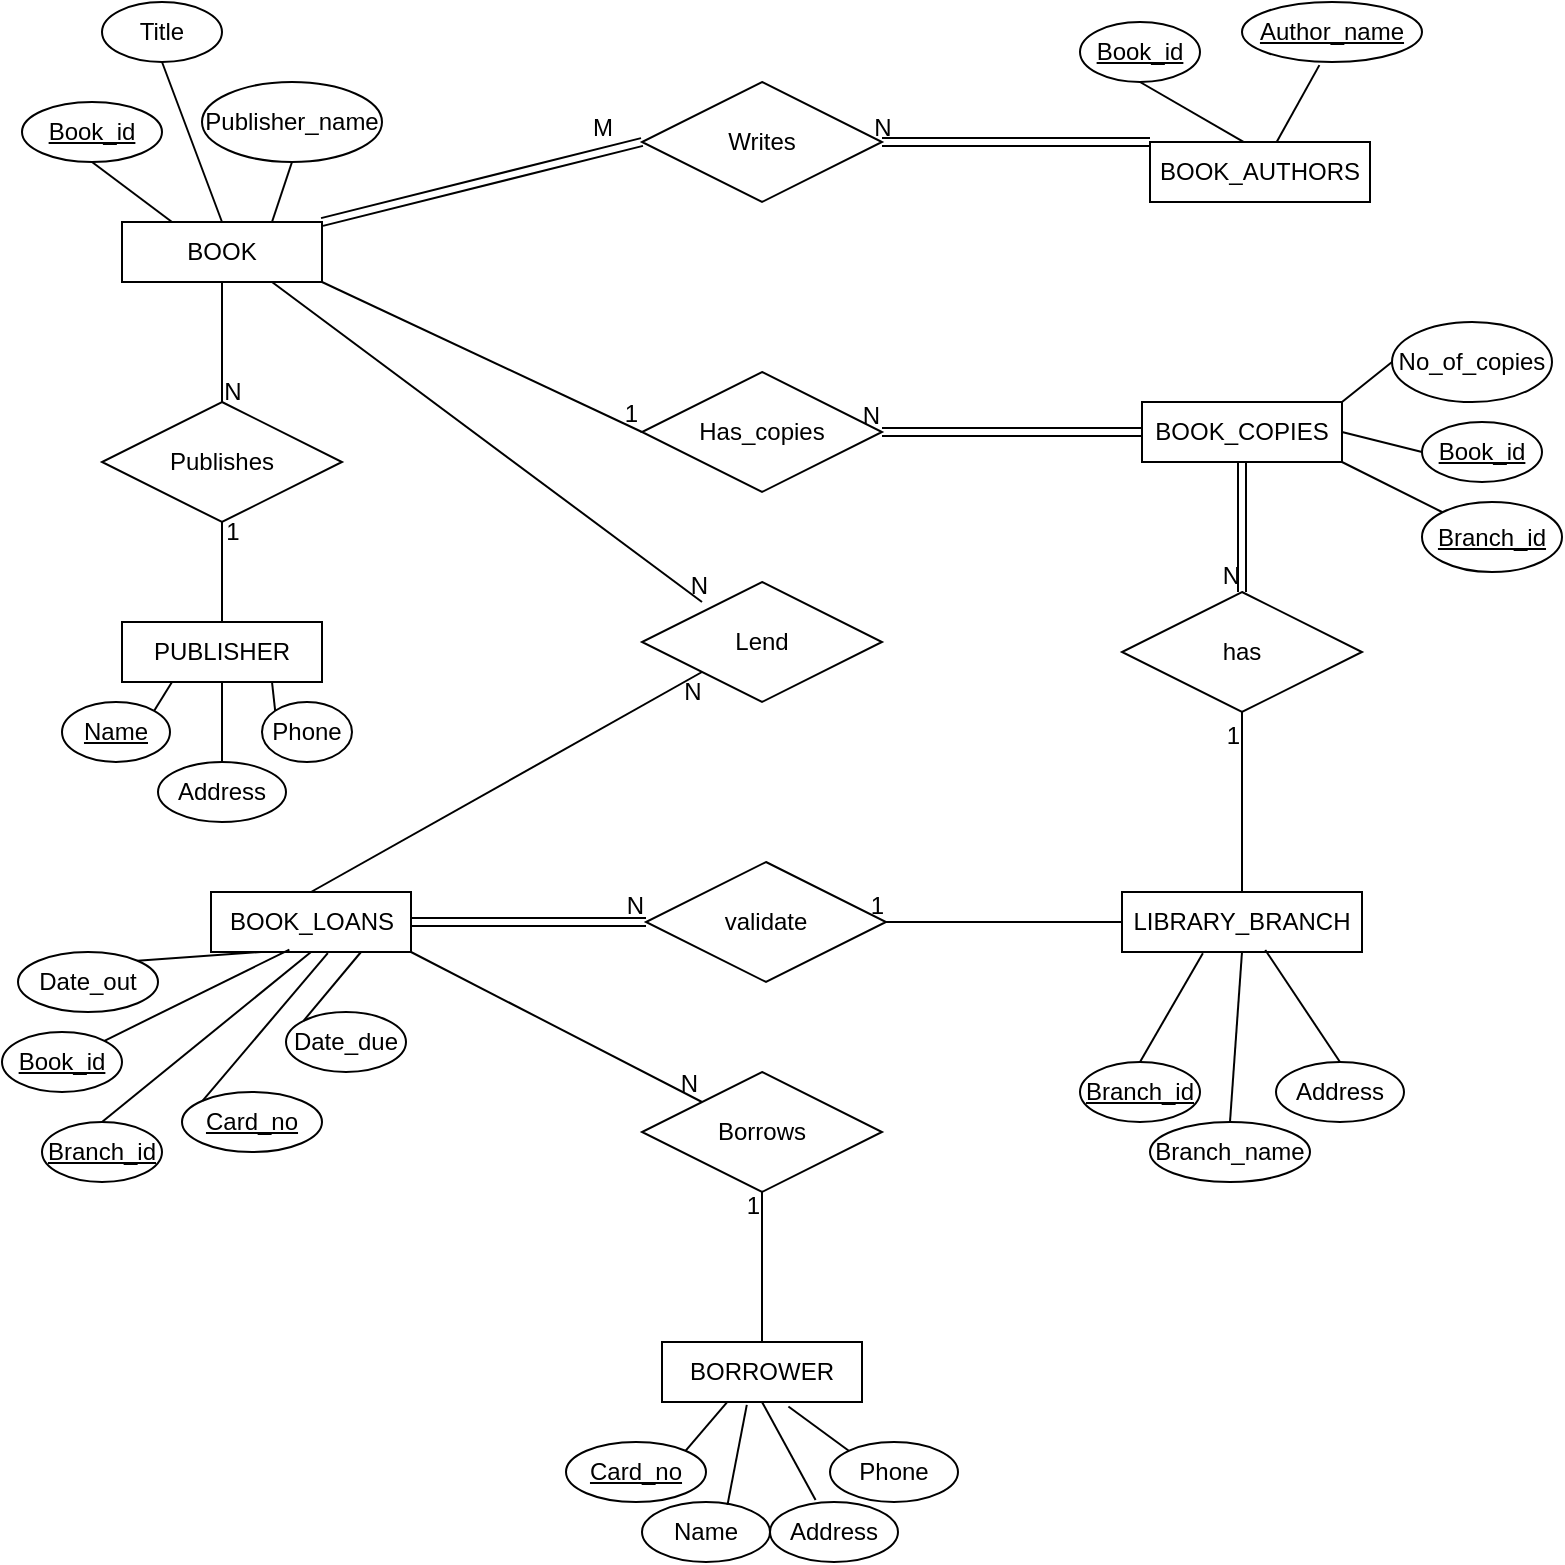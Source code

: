 <mxfile version="21.5.2" type="device">
  <diagram name="Page-1" id="1a2fnoL5thT4ZSJnyI9V">
    <mxGraphModel dx="891" dy="502" grid="1" gridSize="10" guides="1" tooltips="1" connect="1" arrows="1" fold="1" page="1" pageScale="1" pageWidth="827" pageHeight="1169" math="0" shadow="0">
      <root>
        <mxCell id="0" />
        <mxCell id="1" parent="0" />
        <mxCell id="uR-rMQBXa7vIUjxPZx1H-1" value="BOOK" style="whiteSpace=wrap;html=1;align=center;" vertex="1" parent="1">
          <mxGeometry x="80" y="240" width="100" height="30" as="geometry" />
        </mxCell>
        <mxCell id="uR-rMQBXa7vIUjxPZx1H-2" value="Book_id" style="ellipse;whiteSpace=wrap;html=1;align=center;fontStyle=4;" vertex="1" parent="1">
          <mxGeometry x="30" y="180" width="70" height="30" as="geometry" />
        </mxCell>
        <mxCell id="uR-rMQBXa7vIUjxPZx1H-3" value="Title" style="ellipse;whiteSpace=wrap;html=1;align=center;" vertex="1" parent="1">
          <mxGeometry x="70" y="130" width="60" height="30" as="geometry" />
        </mxCell>
        <mxCell id="uR-rMQBXa7vIUjxPZx1H-4" value="Publisher_name" style="ellipse;whiteSpace=wrap;html=1;align=center;" vertex="1" parent="1">
          <mxGeometry x="120" y="170" width="90" height="40" as="geometry" />
        </mxCell>
        <mxCell id="uR-rMQBXa7vIUjxPZx1H-5" value="" style="endArrow=none;html=1;rounded=0;exitX=0.25;exitY=0;exitDx=0;exitDy=0;entryX=0.5;entryY=1;entryDx=0;entryDy=0;" edge="1" parent="1" source="uR-rMQBXa7vIUjxPZx1H-1" target="uR-rMQBXa7vIUjxPZx1H-2">
          <mxGeometry relative="1" as="geometry">
            <mxPoint x="320" y="440" as="sourcePoint" />
            <mxPoint x="480" y="440" as="targetPoint" />
          </mxGeometry>
        </mxCell>
        <mxCell id="uR-rMQBXa7vIUjxPZx1H-6" value="" style="endArrow=none;html=1;rounded=0;exitX=0.5;exitY=1;exitDx=0;exitDy=0;entryX=0.5;entryY=0;entryDx=0;entryDy=0;" edge="1" parent="1" source="uR-rMQBXa7vIUjxPZx1H-3" target="uR-rMQBXa7vIUjxPZx1H-1">
          <mxGeometry relative="1" as="geometry">
            <mxPoint x="320" y="440" as="sourcePoint" />
            <mxPoint x="480" y="440" as="targetPoint" />
          </mxGeometry>
        </mxCell>
        <mxCell id="uR-rMQBXa7vIUjxPZx1H-7" value="" style="endArrow=none;html=1;rounded=0;exitX=0.75;exitY=0;exitDx=0;exitDy=0;entryX=0.5;entryY=1;entryDx=0;entryDy=0;" edge="1" parent="1" source="uR-rMQBXa7vIUjxPZx1H-1" target="uR-rMQBXa7vIUjxPZx1H-4">
          <mxGeometry relative="1" as="geometry">
            <mxPoint x="320" y="440" as="sourcePoint" />
            <mxPoint x="480" y="440" as="targetPoint" />
          </mxGeometry>
        </mxCell>
        <mxCell id="uR-rMQBXa7vIUjxPZx1H-9" value="BOOK_AUTHORS" style="whiteSpace=wrap;html=1;align=center;" vertex="1" parent="1">
          <mxGeometry x="594" y="200" width="110" height="30" as="geometry" />
        </mxCell>
        <mxCell id="uR-rMQBXa7vIUjxPZx1H-10" value="Book_id" style="ellipse;whiteSpace=wrap;html=1;align=center;fontStyle=4;" vertex="1" parent="1">
          <mxGeometry x="559" y="140" width="60" height="30" as="geometry" />
        </mxCell>
        <mxCell id="uR-rMQBXa7vIUjxPZx1H-11" value="Author_name" style="ellipse;whiteSpace=wrap;html=1;align=center;fontStyle=4;" vertex="1" parent="1">
          <mxGeometry x="640" y="130" width="90" height="30" as="geometry" />
        </mxCell>
        <mxCell id="uR-rMQBXa7vIUjxPZx1H-13" value="" style="endArrow=none;html=1;rounded=0;entryX=0.5;entryY=1;entryDx=0;entryDy=0;exitX=0.425;exitY=-0.001;exitDx=0;exitDy=0;exitPerimeter=0;" edge="1" parent="1" source="uR-rMQBXa7vIUjxPZx1H-9" target="uR-rMQBXa7vIUjxPZx1H-10">
          <mxGeometry relative="1" as="geometry">
            <mxPoint x="330" y="170" as="sourcePoint" />
            <mxPoint x="490" y="170" as="targetPoint" />
          </mxGeometry>
        </mxCell>
        <mxCell id="uR-rMQBXa7vIUjxPZx1H-14" value="" style="endArrow=none;html=1;rounded=0;exitX=0.43;exitY=1.052;exitDx=0;exitDy=0;exitPerimeter=0;" edge="1" parent="1" source="uR-rMQBXa7vIUjxPZx1H-11" target="uR-rMQBXa7vIUjxPZx1H-9">
          <mxGeometry relative="1" as="geometry">
            <mxPoint x="330" y="170" as="sourcePoint" />
            <mxPoint x="490" y="170" as="targetPoint" />
          </mxGeometry>
        </mxCell>
        <mxCell id="uR-rMQBXa7vIUjxPZx1H-15" value="Writes" style="shape=rhombus;perimeter=rhombusPerimeter;whiteSpace=wrap;html=1;align=center;" vertex="1" parent="1">
          <mxGeometry x="340" y="170" width="120" height="60" as="geometry" />
        </mxCell>
        <mxCell id="uR-rMQBXa7vIUjxPZx1H-21" value="N" style="text;html=1;align=center;verticalAlign=middle;resizable=0;points=[];autosize=1;strokeColor=none;fillColor=none;" vertex="1" parent="1">
          <mxGeometry x="445" y="178" width="30" height="30" as="geometry" />
        </mxCell>
        <mxCell id="uR-rMQBXa7vIUjxPZx1H-22" value="M" style="text;html=1;align=center;verticalAlign=middle;resizable=0;points=[];autosize=1;strokeColor=none;fillColor=none;" vertex="1" parent="1">
          <mxGeometry x="305" y="178" width="30" height="30" as="geometry" />
        </mxCell>
        <mxCell id="uR-rMQBXa7vIUjxPZx1H-24" value="Publishes" style="shape=rhombus;perimeter=rhombusPerimeter;whiteSpace=wrap;html=1;align=center;" vertex="1" parent="1">
          <mxGeometry x="70" y="330" width="120" height="60" as="geometry" />
        </mxCell>
        <mxCell id="uR-rMQBXa7vIUjxPZx1H-25" value="" style="endArrow=none;html=1;rounded=0;exitX=0.5;exitY=1;exitDx=0;exitDy=0;entryX=0.5;entryY=0;entryDx=0;entryDy=0;" edge="1" parent="1" source="uR-rMQBXa7vIUjxPZx1H-1" target="uR-rMQBXa7vIUjxPZx1H-24">
          <mxGeometry relative="1" as="geometry">
            <mxPoint x="330" y="350" as="sourcePoint" />
            <mxPoint x="490" y="350" as="targetPoint" />
          </mxGeometry>
        </mxCell>
        <mxCell id="uR-rMQBXa7vIUjxPZx1H-26" value="PUBLISHER" style="whiteSpace=wrap;html=1;align=center;" vertex="1" parent="1">
          <mxGeometry x="80" y="440" width="100" height="30" as="geometry" />
        </mxCell>
        <mxCell id="uR-rMQBXa7vIUjxPZx1H-28" value="" style="endArrow=none;html=1;rounded=0;exitX=0.5;exitY=1;exitDx=0;exitDy=0;entryX=0.5;entryY=0;entryDx=0;entryDy=0;" edge="1" parent="1" source="uR-rMQBXa7vIUjxPZx1H-24" target="uR-rMQBXa7vIUjxPZx1H-26">
          <mxGeometry relative="1" as="geometry">
            <mxPoint x="330" y="350" as="sourcePoint" />
            <mxPoint x="490" y="350" as="targetPoint" />
          </mxGeometry>
        </mxCell>
        <mxCell id="uR-rMQBXa7vIUjxPZx1H-29" value="N" style="text;html=1;align=center;verticalAlign=middle;resizable=0;points=[];autosize=1;strokeColor=none;fillColor=none;" vertex="1" parent="1">
          <mxGeometry x="120" y="310" width="30" height="30" as="geometry" />
        </mxCell>
        <mxCell id="uR-rMQBXa7vIUjxPZx1H-30" value="1" style="text;html=1;align=center;verticalAlign=middle;resizable=0;points=[];autosize=1;strokeColor=none;fillColor=none;" vertex="1" parent="1">
          <mxGeometry x="120" y="380" width="30" height="30" as="geometry" />
        </mxCell>
        <mxCell id="uR-rMQBXa7vIUjxPZx1H-31" value="Name" style="ellipse;whiteSpace=wrap;html=1;align=center;fontStyle=4;" vertex="1" parent="1">
          <mxGeometry x="50" y="480" width="54" height="30" as="geometry" />
        </mxCell>
        <mxCell id="uR-rMQBXa7vIUjxPZx1H-32" value="Address" style="ellipse;whiteSpace=wrap;html=1;align=center;" vertex="1" parent="1">
          <mxGeometry x="98" y="510" width="64" height="30" as="geometry" />
        </mxCell>
        <mxCell id="uR-rMQBXa7vIUjxPZx1H-33" value="Phone" style="ellipse;whiteSpace=wrap;html=1;align=center;" vertex="1" parent="1">
          <mxGeometry x="150" y="480" width="45" height="30" as="geometry" />
        </mxCell>
        <mxCell id="uR-rMQBXa7vIUjxPZx1H-34" value="" style="endArrow=none;html=1;rounded=0;entryX=0.25;entryY=1;entryDx=0;entryDy=0;exitX=1;exitY=0;exitDx=0;exitDy=0;" edge="1" parent="1" source="uR-rMQBXa7vIUjxPZx1H-31" target="uR-rMQBXa7vIUjxPZx1H-26">
          <mxGeometry relative="1" as="geometry">
            <mxPoint x="335" y="489" as="sourcePoint" />
            <mxPoint x="490" y="350" as="targetPoint" />
          </mxGeometry>
        </mxCell>
        <mxCell id="uR-rMQBXa7vIUjxPZx1H-35" value="" style="endArrow=none;html=1;rounded=0;exitX=0.5;exitY=0;exitDx=0;exitDy=0;entryX=0.5;entryY=1;entryDx=0;entryDy=0;" edge="1" parent="1" source="uR-rMQBXa7vIUjxPZx1H-32" target="uR-rMQBXa7vIUjxPZx1H-26">
          <mxGeometry relative="1" as="geometry">
            <mxPoint x="330" y="350" as="sourcePoint" />
            <mxPoint x="490" y="350" as="targetPoint" />
          </mxGeometry>
        </mxCell>
        <mxCell id="uR-rMQBXa7vIUjxPZx1H-36" value="" style="endArrow=none;html=1;rounded=0;exitX=0.75;exitY=1;exitDx=0;exitDy=0;entryX=0;entryY=0;entryDx=0;entryDy=0;" edge="1" parent="1" source="uR-rMQBXa7vIUjxPZx1H-26" target="uR-rMQBXa7vIUjxPZx1H-33">
          <mxGeometry relative="1" as="geometry">
            <mxPoint x="330" y="350" as="sourcePoint" />
            <mxPoint x="446" y="494" as="targetPoint" />
          </mxGeometry>
        </mxCell>
        <mxCell id="uR-rMQBXa7vIUjxPZx1H-37" value="BOOK_COPIES" style="whiteSpace=wrap;html=1;align=center;" vertex="1" parent="1">
          <mxGeometry x="590" y="330" width="100" height="30" as="geometry" />
        </mxCell>
        <mxCell id="uR-rMQBXa7vIUjxPZx1H-40" value="BOOK_LOANS" style="whiteSpace=wrap;html=1;align=center;" vertex="1" parent="1">
          <mxGeometry x="124.5" y="575" width="100" height="30" as="geometry" />
        </mxCell>
        <mxCell id="uR-rMQBXa7vIUjxPZx1H-41" value="Book_id" style="ellipse;whiteSpace=wrap;html=1;align=center;fontStyle=4;" vertex="1" parent="1">
          <mxGeometry x="730" y="340" width="60" height="30" as="geometry" />
        </mxCell>
        <mxCell id="uR-rMQBXa7vIUjxPZx1H-42" value="Branch_id" style="ellipse;whiteSpace=wrap;html=1;align=center;fontStyle=4;" vertex="1" parent="1">
          <mxGeometry x="730" y="380" width="70" height="35" as="geometry" />
        </mxCell>
        <mxCell id="uR-rMQBXa7vIUjxPZx1H-45" value="No_of_copies" style="ellipse;whiteSpace=wrap;html=1;align=center;" vertex="1" parent="1">
          <mxGeometry x="715" y="290" width="80" height="40" as="geometry" />
        </mxCell>
        <mxCell id="uR-rMQBXa7vIUjxPZx1H-46" value="" style="endArrow=none;html=1;rounded=0;exitX=0;exitY=0.5;exitDx=0;exitDy=0;entryX=1;entryY=0.5;entryDx=0;entryDy=0;" edge="1" parent="1" source="uR-rMQBXa7vIUjxPZx1H-41" target="uR-rMQBXa7vIUjxPZx1H-37">
          <mxGeometry relative="1" as="geometry">
            <mxPoint x="215" y="360" as="sourcePoint" />
            <mxPoint x="375" y="360" as="targetPoint" />
          </mxGeometry>
        </mxCell>
        <mxCell id="uR-rMQBXa7vIUjxPZx1H-47" value="" style="endArrow=none;html=1;rounded=0;exitX=0;exitY=0;exitDx=0;exitDy=0;entryX=1;entryY=1;entryDx=0;entryDy=0;" edge="1" parent="1" source="uR-rMQBXa7vIUjxPZx1H-42" target="uR-rMQBXa7vIUjxPZx1H-37">
          <mxGeometry relative="1" as="geometry">
            <mxPoint x="215" y="360" as="sourcePoint" />
            <mxPoint x="375" y="360" as="targetPoint" />
          </mxGeometry>
        </mxCell>
        <mxCell id="uR-rMQBXa7vIUjxPZx1H-48" value="" style="endArrow=none;html=1;rounded=0;entryX=0;entryY=0.5;entryDx=0;entryDy=0;" edge="1" parent="1" target="uR-rMQBXa7vIUjxPZx1H-45">
          <mxGeometry relative="1" as="geometry">
            <mxPoint x="690" y="330" as="sourcePoint" />
            <mxPoint x="375" y="360" as="targetPoint" />
          </mxGeometry>
        </mxCell>
        <mxCell id="uR-rMQBXa7vIUjxPZx1H-49" value="Book_id" style="ellipse;whiteSpace=wrap;html=1;align=center;fontStyle=4;" vertex="1" parent="1">
          <mxGeometry x="20" y="645" width="60" height="30" as="geometry" />
        </mxCell>
        <mxCell id="uR-rMQBXa7vIUjxPZx1H-50" value="Branch_id" style="ellipse;whiteSpace=wrap;html=1;align=center;fontStyle=4;" vertex="1" parent="1">
          <mxGeometry x="40" y="690" width="60" height="30" as="geometry" />
        </mxCell>
        <mxCell id="uR-rMQBXa7vIUjxPZx1H-51" value="Card_no" style="ellipse;whiteSpace=wrap;html=1;align=center;fontStyle=4;" vertex="1" parent="1">
          <mxGeometry x="110" y="675" width="70" height="30" as="geometry" />
        </mxCell>
        <mxCell id="uR-rMQBXa7vIUjxPZx1H-52" value="Date_out" style="ellipse;whiteSpace=wrap;html=1;align=center;" vertex="1" parent="1">
          <mxGeometry x="28" y="605" width="70" height="30" as="geometry" />
        </mxCell>
        <mxCell id="uR-rMQBXa7vIUjxPZx1H-53" value="Date_due" style="ellipse;whiteSpace=wrap;html=1;align=center;" vertex="1" parent="1">
          <mxGeometry x="162" y="635" width="60" height="30" as="geometry" />
        </mxCell>
        <mxCell id="uR-rMQBXa7vIUjxPZx1H-54" value="" style="endArrow=none;html=1;rounded=0;exitX=0.25;exitY=1;exitDx=0;exitDy=0;entryX=1;entryY=0;entryDx=0;entryDy=0;" edge="1" parent="1" source="uR-rMQBXa7vIUjxPZx1H-40" target="uR-rMQBXa7vIUjxPZx1H-52">
          <mxGeometry relative="1" as="geometry">
            <mxPoint x="85" y="655" as="sourcePoint" />
            <mxPoint x="245" y="655" as="targetPoint" />
          </mxGeometry>
        </mxCell>
        <mxCell id="uR-rMQBXa7vIUjxPZx1H-55" value="" style="endArrow=none;html=1;rounded=0;exitX=0.75;exitY=1;exitDx=0;exitDy=0;entryX=0;entryY=0;entryDx=0;entryDy=0;" edge="1" parent="1" source="uR-rMQBXa7vIUjxPZx1H-40" target="uR-rMQBXa7vIUjxPZx1H-53">
          <mxGeometry relative="1" as="geometry">
            <mxPoint x="85" y="655" as="sourcePoint" />
            <mxPoint x="215" y="625" as="targetPoint" />
          </mxGeometry>
        </mxCell>
        <mxCell id="uR-rMQBXa7vIUjxPZx1H-57" value="" style="endArrow=none;html=1;rounded=0;exitX=1;exitY=0;exitDx=0;exitDy=0;entryX=0.392;entryY=0.959;entryDx=0;entryDy=0;entryPerimeter=0;" edge="1" parent="1" source="uR-rMQBXa7vIUjxPZx1H-49" target="uR-rMQBXa7vIUjxPZx1H-40">
          <mxGeometry relative="1" as="geometry">
            <mxPoint x="85" y="655" as="sourcePoint" />
            <mxPoint x="245" y="655" as="targetPoint" />
          </mxGeometry>
        </mxCell>
        <mxCell id="uR-rMQBXa7vIUjxPZx1H-58" value="" style="endArrow=none;html=1;rounded=0;exitX=0.584;exitY=1.019;exitDx=0;exitDy=0;exitPerimeter=0;entryX=0;entryY=0;entryDx=0;entryDy=0;" edge="1" parent="1" source="uR-rMQBXa7vIUjxPZx1H-40" target="uR-rMQBXa7vIUjxPZx1H-51">
          <mxGeometry relative="1" as="geometry">
            <mxPoint x="85" y="655" as="sourcePoint" />
            <mxPoint x="245" y="655" as="targetPoint" />
          </mxGeometry>
        </mxCell>
        <mxCell id="uR-rMQBXa7vIUjxPZx1H-59" value="" style="endArrow=none;html=1;rounded=0;exitX=0.5;exitY=0;exitDx=0;exitDy=0;entryX=0.5;entryY=1;entryDx=0;entryDy=0;" edge="1" parent="1" source="uR-rMQBXa7vIUjxPZx1H-50" target="uR-rMQBXa7vIUjxPZx1H-40">
          <mxGeometry relative="1" as="geometry">
            <mxPoint x="85" y="655" as="sourcePoint" />
            <mxPoint x="245" y="655" as="targetPoint" />
          </mxGeometry>
        </mxCell>
        <mxCell id="uR-rMQBXa7vIUjxPZx1H-60" value="" style="shape=link;html=1;rounded=0;exitX=1;exitY=0;exitDx=0;exitDy=0;entryX=0;entryY=0.5;entryDx=0;entryDy=0;" edge="1" parent="1" source="uR-rMQBXa7vIUjxPZx1H-1" target="uR-rMQBXa7vIUjxPZx1H-15">
          <mxGeometry width="100" relative="1" as="geometry">
            <mxPoint x="360" y="390" as="sourcePoint" />
            <mxPoint x="460" y="390" as="targetPoint" />
          </mxGeometry>
        </mxCell>
        <mxCell id="uR-rMQBXa7vIUjxPZx1H-61" value="" style="shape=link;html=1;rounded=0;exitX=1;exitY=0.5;exitDx=0;exitDy=0;entryX=0;entryY=0;entryDx=0;entryDy=0;" edge="1" parent="1" source="uR-rMQBXa7vIUjxPZx1H-15" target="uR-rMQBXa7vIUjxPZx1H-9">
          <mxGeometry width="100" relative="1" as="geometry">
            <mxPoint x="360" y="390" as="sourcePoint" />
            <mxPoint x="460" y="390" as="targetPoint" />
          </mxGeometry>
        </mxCell>
        <mxCell id="uR-rMQBXa7vIUjxPZx1H-62" value="LIBRARY_BRANCH" style="whiteSpace=wrap;html=1;align=center;" vertex="1" parent="1">
          <mxGeometry x="580" y="575" width="120" height="30" as="geometry" />
        </mxCell>
        <mxCell id="uR-rMQBXa7vIUjxPZx1H-63" value="Branch_id" style="ellipse;whiteSpace=wrap;html=1;align=center;fontStyle=4;" vertex="1" parent="1">
          <mxGeometry x="559" y="660" width="60" height="30" as="geometry" />
        </mxCell>
        <mxCell id="uR-rMQBXa7vIUjxPZx1H-64" value="Branch_name" style="ellipse;whiteSpace=wrap;html=1;" vertex="1" parent="1">
          <mxGeometry x="594" y="690" width="80" height="30" as="geometry" />
        </mxCell>
        <mxCell id="uR-rMQBXa7vIUjxPZx1H-65" value="Address" style="ellipse;whiteSpace=wrap;html=1;align=center;" vertex="1" parent="1">
          <mxGeometry x="657" y="660" width="64" height="30" as="geometry" />
        </mxCell>
        <mxCell id="uR-rMQBXa7vIUjxPZx1H-66" value="" style="endArrow=none;html=1;rounded=0;exitX=0.5;exitY=0;exitDx=0;exitDy=0;entryX=0.337;entryY=1.019;entryDx=0;entryDy=0;entryPerimeter=0;" edge="1" parent="1" source="uR-rMQBXa7vIUjxPZx1H-63" target="uR-rMQBXa7vIUjxPZx1H-62">
          <mxGeometry relative="1" as="geometry">
            <mxPoint x="559" y="720" as="sourcePoint" />
            <mxPoint x="719" y="720" as="targetPoint" />
          </mxGeometry>
        </mxCell>
        <mxCell id="uR-rMQBXa7vIUjxPZx1H-67" value="" style="endArrow=none;html=1;rounded=0;exitX=0.5;exitY=0;exitDx=0;exitDy=0;entryX=0.5;entryY=1;entryDx=0;entryDy=0;" edge="1" parent="1" source="uR-rMQBXa7vIUjxPZx1H-64" target="uR-rMQBXa7vIUjxPZx1H-62">
          <mxGeometry relative="1" as="geometry">
            <mxPoint x="599" y="670" as="sourcePoint" />
            <mxPoint x="639" y="621" as="targetPoint" />
          </mxGeometry>
        </mxCell>
        <mxCell id="uR-rMQBXa7vIUjxPZx1H-68" value="" style="endArrow=none;html=1;rounded=0;exitX=0.5;exitY=0;exitDx=0;exitDy=0;entryX=0.597;entryY=0.966;entryDx=0;entryDy=0;entryPerimeter=0;" edge="1" parent="1" source="uR-rMQBXa7vIUjxPZx1H-65" target="uR-rMQBXa7vIUjxPZx1H-62">
          <mxGeometry relative="1" as="geometry">
            <mxPoint x="609" y="680" as="sourcePoint" />
            <mxPoint x="649" y="631" as="targetPoint" />
          </mxGeometry>
        </mxCell>
        <mxCell id="uR-rMQBXa7vIUjxPZx1H-69" value="BORROWER" style="whiteSpace=wrap;html=1;align=center;" vertex="1" parent="1">
          <mxGeometry x="350" y="800" width="100" height="30" as="geometry" />
        </mxCell>
        <mxCell id="uR-rMQBXa7vIUjxPZx1H-70" value="Card_no" style="ellipse;whiteSpace=wrap;html=1;align=center;fontStyle=4;" vertex="1" parent="1">
          <mxGeometry x="302" y="850" width="70" height="30" as="geometry" />
        </mxCell>
        <mxCell id="uR-rMQBXa7vIUjxPZx1H-71" value="Name" style="ellipse;whiteSpace=wrap;html=1;align=center;" vertex="1" parent="1">
          <mxGeometry x="340" y="880" width="64" height="30" as="geometry" />
        </mxCell>
        <mxCell id="uR-rMQBXa7vIUjxPZx1H-72" value="Address" style="ellipse;whiteSpace=wrap;html=1;align=center;" vertex="1" parent="1">
          <mxGeometry x="404" y="880" width="64" height="30" as="geometry" />
        </mxCell>
        <mxCell id="uR-rMQBXa7vIUjxPZx1H-73" value="Phone" style="ellipse;whiteSpace=wrap;html=1;align=center;" vertex="1" parent="1">
          <mxGeometry x="434" y="850" width="64" height="30" as="geometry" />
        </mxCell>
        <mxCell id="uR-rMQBXa7vIUjxPZx1H-74" value="" style="endArrow=none;html=1;rounded=0;exitX=1;exitY=0;exitDx=0;exitDy=0;entryX=0.328;entryY=0.994;entryDx=0;entryDy=0;entryPerimeter=0;" edge="1" parent="1" source="uR-rMQBXa7vIUjxPZx1H-70" target="uR-rMQBXa7vIUjxPZx1H-69">
          <mxGeometry relative="1" as="geometry">
            <mxPoint x="382" y="770" as="sourcePoint" />
            <mxPoint x="542" y="770" as="targetPoint" />
          </mxGeometry>
        </mxCell>
        <mxCell id="uR-rMQBXa7vIUjxPZx1H-75" value="" style="endArrow=none;html=1;rounded=0;exitX=0.668;exitY=0.048;exitDx=0;exitDy=0;exitPerimeter=0;entryX=0.424;entryY=1.048;entryDx=0;entryDy=0;entryPerimeter=0;" edge="1" parent="1" source="uR-rMQBXa7vIUjxPZx1H-71" target="uR-rMQBXa7vIUjxPZx1H-69">
          <mxGeometry relative="1" as="geometry">
            <mxPoint x="392" y="780" as="sourcePoint" />
            <mxPoint x="552" y="780" as="targetPoint" />
          </mxGeometry>
        </mxCell>
        <mxCell id="uR-rMQBXa7vIUjxPZx1H-76" value="" style="endArrow=none;html=1;rounded=0;exitX=0.356;exitY=-0.032;exitDx=0;exitDy=0;exitPerimeter=0;entryX=0.5;entryY=1;entryDx=0;entryDy=0;" edge="1" parent="1" source="uR-rMQBXa7vIUjxPZx1H-72" target="uR-rMQBXa7vIUjxPZx1H-69">
          <mxGeometry relative="1" as="geometry">
            <mxPoint x="402" y="790" as="sourcePoint" />
            <mxPoint x="562" y="790" as="targetPoint" />
          </mxGeometry>
        </mxCell>
        <mxCell id="uR-rMQBXa7vIUjxPZx1H-77" value="" style="endArrow=none;html=1;rounded=0;exitX=0;exitY=0;exitDx=0;exitDy=0;entryX=0.632;entryY=1.074;entryDx=0;entryDy=0;entryPerimeter=0;" edge="1" parent="1" source="uR-rMQBXa7vIUjxPZx1H-73" target="uR-rMQBXa7vIUjxPZx1H-69">
          <mxGeometry relative="1" as="geometry">
            <mxPoint x="412" y="800" as="sourcePoint" />
            <mxPoint x="572" y="800" as="targetPoint" />
          </mxGeometry>
        </mxCell>
        <mxCell id="uR-rMQBXa7vIUjxPZx1H-78" value="Has_copies" style="shape=rhombus;perimeter=rhombusPerimeter;whiteSpace=wrap;html=1;align=center;" vertex="1" parent="1">
          <mxGeometry x="340" y="315" width="120" height="60" as="geometry" />
        </mxCell>
        <mxCell id="uR-rMQBXa7vIUjxPZx1H-79" value="" style="endArrow=none;html=1;rounded=0;exitX=1;exitY=1;exitDx=0;exitDy=0;entryX=0;entryY=0.5;entryDx=0;entryDy=0;" edge="1" parent="1" source="uR-rMQBXa7vIUjxPZx1H-1" target="uR-rMQBXa7vIUjxPZx1H-78">
          <mxGeometry relative="1" as="geometry">
            <mxPoint x="330" y="310" as="sourcePoint" />
            <mxPoint x="490" y="310" as="targetPoint" />
          </mxGeometry>
        </mxCell>
        <mxCell id="uR-rMQBXa7vIUjxPZx1H-80" value="1" style="resizable=0;html=1;whiteSpace=wrap;align=right;verticalAlign=bottom;" connectable="0" vertex="1" parent="uR-rMQBXa7vIUjxPZx1H-79">
          <mxGeometry x="1" relative="1" as="geometry" />
        </mxCell>
        <mxCell id="uR-rMQBXa7vIUjxPZx1H-84" value="has" style="shape=rhombus;perimeter=rhombusPerimeter;whiteSpace=wrap;html=1;align=center;" vertex="1" parent="1">
          <mxGeometry x="580" y="425" width="120" height="60" as="geometry" />
        </mxCell>
        <mxCell id="uR-rMQBXa7vIUjxPZx1H-87" value="" style="endArrow=none;html=1;rounded=0;entryX=0.5;entryY=1;entryDx=0;entryDy=0;exitX=0.5;exitY=0;exitDx=0;exitDy=0;" edge="1" parent="1" source="uR-rMQBXa7vIUjxPZx1H-62" target="uR-rMQBXa7vIUjxPZx1H-84">
          <mxGeometry relative="1" as="geometry">
            <mxPoint x="330" y="460" as="sourcePoint" />
            <mxPoint x="490" y="460" as="targetPoint" />
          </mxGeometry>
        </mxCell>
        <mxCell id="uR-rMQBXa7vIUjxPZx1H-88" value="1" style="resizable=0;html=1;whiteSpace=wrap;align=right;verticalAlign=bottom;" connectable="0" vertex="1" parent="uR-rMQBXa7vIUjxPZx1H-87">
          <mxGeometry x="1" relative="1" as="geometry">
            <mxPoint y="20" as="offset" />
          </mxGeometry>
        </mxCell>
        <mxCell id="uR-rMQBXa7vIUjxPZx1H-89" value="" style="shape=link;html=1;rounded=0;exitX=0;exitY=0.5;exitDx=0;exitDy=0;entryX=1;entryY=0.5;entryDx=0;entryDy=0;" edge="1" parent="1" source="uR-rMQBXa7vIUjxPZx1H-37" target="uR-rMQBXa7vIUjxPZx1H-78">
          <mxGeometry relative="1" as="geometry">
            <mxPoint x="330" y="330" as="sourcePoint" />
            <mxPoint x="490" y="330" as="targetPoint" />
          </mxGeometry>
        </mxCell>
        <mxCell id="uR-rMQBXa7vIUjxPZx1H-90" value="N" style="resizable=0;html=1;whiteSpace=wrap;align=right;verticalAlign=bottom;" connectable="0" vertex="1" parent="uR-rMQBXa7vIUjxPZx1H-89">
          <mxGeometry x="1" relative="1" as="geometry" />
        </mxCell>
        <mxCell id="uR-rMQBXa7vIUjxPZx1H-91" value="" style="shape=link;html=1;rounded=0;entryX=0.5;entryY=0;entryDx=0;entryDy=0;exitX=0.5;exitY=1;exitDx=0;exitDy=0;" edge="1" parent="1" source="uR-rMQBXa7vIUjxPZx1H-37" target="uR-rMQBXa7vIUjxPZx1H-84">
          <mxGeometry relative="1" as="geometry">
            <mxPoint x="330" y="330" as="sourcePoint" />
            <mxPoint x="490" y="330" as="targetPoint" />
          </mxGeometry>
        </mxCell>
        <mxCell id="uR-rMQBXa7vIUjxPZx1H-92" value="N" style="resizable=0;html=1;whiteSpace=wrap;align=right;verticalAlign=bottom;" connectable="0" vertex="1" parent="uR-rMQBXa7vIUjxPZx1H-91">
          <mxGeometry x="1" relative="1" as="geometry" />
        </mxCell>
        <mxCell id="uR-rMQBXa7vIUjxPZx1H-93" value="Lend" style="shape=rhombus;perimeter=rhombusPerimeter;whiteSpace=wrap;html=1;align=center;" vertex="1" parent="1">
          <mxGeometry x="340" y="420" width="120" height="60" as="geometry" />
        </mxCell>
        <mxCell id="uR-rMQBXa7vIUjxPZx1H-96" value="" style="endArrow=none;html=1;rounded=0;exitX=0.75;exitY=1;exitDx=0;exitDy=0;entryX=0.25;entryY=0.167;entryDx=0;entryDy=0;entryPerimeter=0;" edge="1" parent="1" source="uR-rMQBXa7vIUjxPZx1H-1" target="uR-rMQBXa7vIUjxPZx1H-93">
          <mxGeometry relative="1" as="geometry">
            <mxPoint x="330" y="490" as="sourcePoint" />
            <mxPoint x="490" y="490" as="targetPoint" />
          </mxGeometry>
        </mxCell>
        <mxCell id="uR-rMQBXa7vIUjxPZx1H-97" value="N" style="resizable=0;html=1;whiteSpace=wrap;align=right;verticalAlign=bottom;" connectable="0" vertex="1" parent="uR-rMQBXa7vIUjxPZx1H-96">
          <mxGeometry x="1" relative="1" as="geometry">
            <mxPoint x="5" as="offset" />
          </mxGeometry>
        </mxCell>
        <mxCell id="uR-rMQBXa7vIUjxPZx1H-98" value="" style="endArrow=none;html=1;rounded=0;exitX=0.5;exitY=0;exitDx=0;exitDy=0;entryX=0;entryY=1;entryDx=0;entryDy=0;" edge="1" parent="1" source="uR-rMQBXa7vIUjxPZx1H-40" target="uR-rMQBXa7vIUjxPZx1H-93">
          <mxGeometry relative="1" as="geometry">
            <mxPoint x="330" y="590" as="sourcePoint" />
            <mxPoint x="490" y="590" as="targetPoint" />
          </mxGeometry>
        </mxCell>
        <mxCell id="uR-rMQBXa7vIUjxPZx1H-100" value="N" style="text;html=1;align=center;verticalAlign=middle;resizable=0;points=[];autosize=1;strokeColor=none;fillColor=none;" vertex="1" parent="1">
          <mxGeometry x="350" y="460" width="30" height="30" as="geometry" />
        </mxCell>
        <mxCell id="uR-rMQBXa7vIUjxPZx1H-101" value="validate" style="shape=rhombus;perimeter=rhombusPerimeter;whiteSpace=wrap;html=1;align=center;" vertex="1" parent="1">
          <mxGeometry x="342" y="560" width="120" height="60" as="geometry" />
        </mxCell>
        <mxCell id="uR-rMQBXa7vIUjxPZx1H-102" value="" style="endArrow=none;html=1;rounded=0;exitX=0;exitY=0.5;exitDx=0;exitDy=0;entryX=1;entryY=0.5;entryDx=0;entryDy=0;" edge="1" parent="1" source="uR-rMQBXa7vIUjxPZx1H-62" target="uR-rMQBXa7vIUjxPZx1H-101">
          <mxGeometry relative="1" as="geometry">
            <mxPoint x="330" y="580" as="sourcePoint" />
            <mxPoint x="490" y="580" as="targetPoint" />
          </mxGeometry>
        </mxCell>
        <mxCell id="uR-rMQBXa7vIUjxPZx1H-103" value="1" style="resizable=0;html=1;whiteSpace=wrap;align=right;verticalAlign=bottom;" connectable="0" vertex="1" parent="uR-rMQBXa7vIUjxPZx1H-102">
          <mxGeometry x="1" relative="1" as="geometry" />
        </mxCell>
        <mxCell id="uR-rMQBXa7vIUjxPZx1H-104" value="" style="shape=link;html=1;rounded=0;exitX=1;exitY=0.5;exitDx=0;exitDy=0;entryX=0;entryY=0.5;entryDx=0;entryDy=0;" edge="1" parent="1" source="uR-rMQBXa7vIUjxPZx1H-40" target="uR-rMQBXa7vIUjxPZx1H-101">
          <mxGeometry relative="1" as="geometry">
            <mxPoint x="330" y="580" as="sourcePoint" />
            <mxPoint x="490" y="580" as="targetPoint" />
          </mxGeometry>
        </mxCell>
        <mxCell id="uR-rMQBXa7vIUjxPZx1H-105" value="N" style="resizable=0;html=1;whiteSpace=wrap;align=right;verticalAlign=bottom;" connectable="0" vertex="1" parent="uR-rMQBXa7vIUjxPZx1H-104">
          <mxGeometry x="1" relative="1" as="geometry" />
        </mxCell>
        <mxCell id="uR-rMQBXa7vIUjxPZx1H-106" value="Borrows" style="shape=rhombus;perimeter=rhombusPerimeter;whiteSpace=wrap;html=1;align=center;" vertex="1" parent="1">
          <mxGeometry x="340" y="665" width="120" height="60" as="geometry" />
        </mxCell>
        <mxCell id="uR-rMQBXa7vIUjxPZx1H-107" value="" style="endArrow=none;html=1;rounded=0;exitX=0.5;exitY=0;exitDx=0;exitDy=0;entryX=0.5;entryY=1;entryDx=0;entryDy=0;" edge="1" parent="1" source="uR-rMQBXa7vIUjxPZx1H-69" target="uR-rMQBXa7vIUjxPZx1H-106">
          <mxGeometry relative="1" as="geometry">
            <mxPoint x="400" y="790" as="sourcePoint" />
            <mxPoint x="490" y="710" as="targetPoint" />
          </mxGeometry>
        </mxCell>
        <mxCell id="uR-rMQBXa7vIUjxPZx1H-108" value="1" style="resizable=0;html=1;whiteSpace=wrap;align=right;verticalAlign=bottom;" connectable="0" vertex="1" parent="uR-rMQBXa7vIUjxPZx1H-107">
          <mxGeometry x="1" relative="1" as="geometry">
            <mxPoint y="15" as="offset" />
          </mxGeometry>
        </mxCell>
        <mxCell id="uR-rMQBXa7vIUjxPZx1H-109" value="" style="endArrow=none;html=1;rounded=0;exitX=1;exitY=1;exitDx=0;exitDy=0;entryX=0;entryY=0;entryDx=0;entryDy=0;" edge="1" parent="1" source="uR-rMQBXa7vIUjxPZx1H-40" target="uR-rMQBXa7vIUjxPZx1H-106">
          <mxGeometry relative="1" as="geometry">
            <mxPoint x="330" y="710" as="sourcePoint" />
            <mxPoint x="490" y="710" as="targetPoint" />
          </mxGeometry>
        </mxCell>
        <mxCell id="uR-rMQBXa7vIUjxPZx1H-110" value="N" style="resizable=0;html=1;whiteSpace=wrap;align=right;verticalAlign=bottom;" connectable="0" vertex="1" parent="uR-rMQBXa7vIUjxPZx1H-109">
          <mxGeometry x="1" relative="1" as="geometry" />
        </mxCell>
      </root>
    </mxGraphModel>
  </diagram>
</mxfile>
